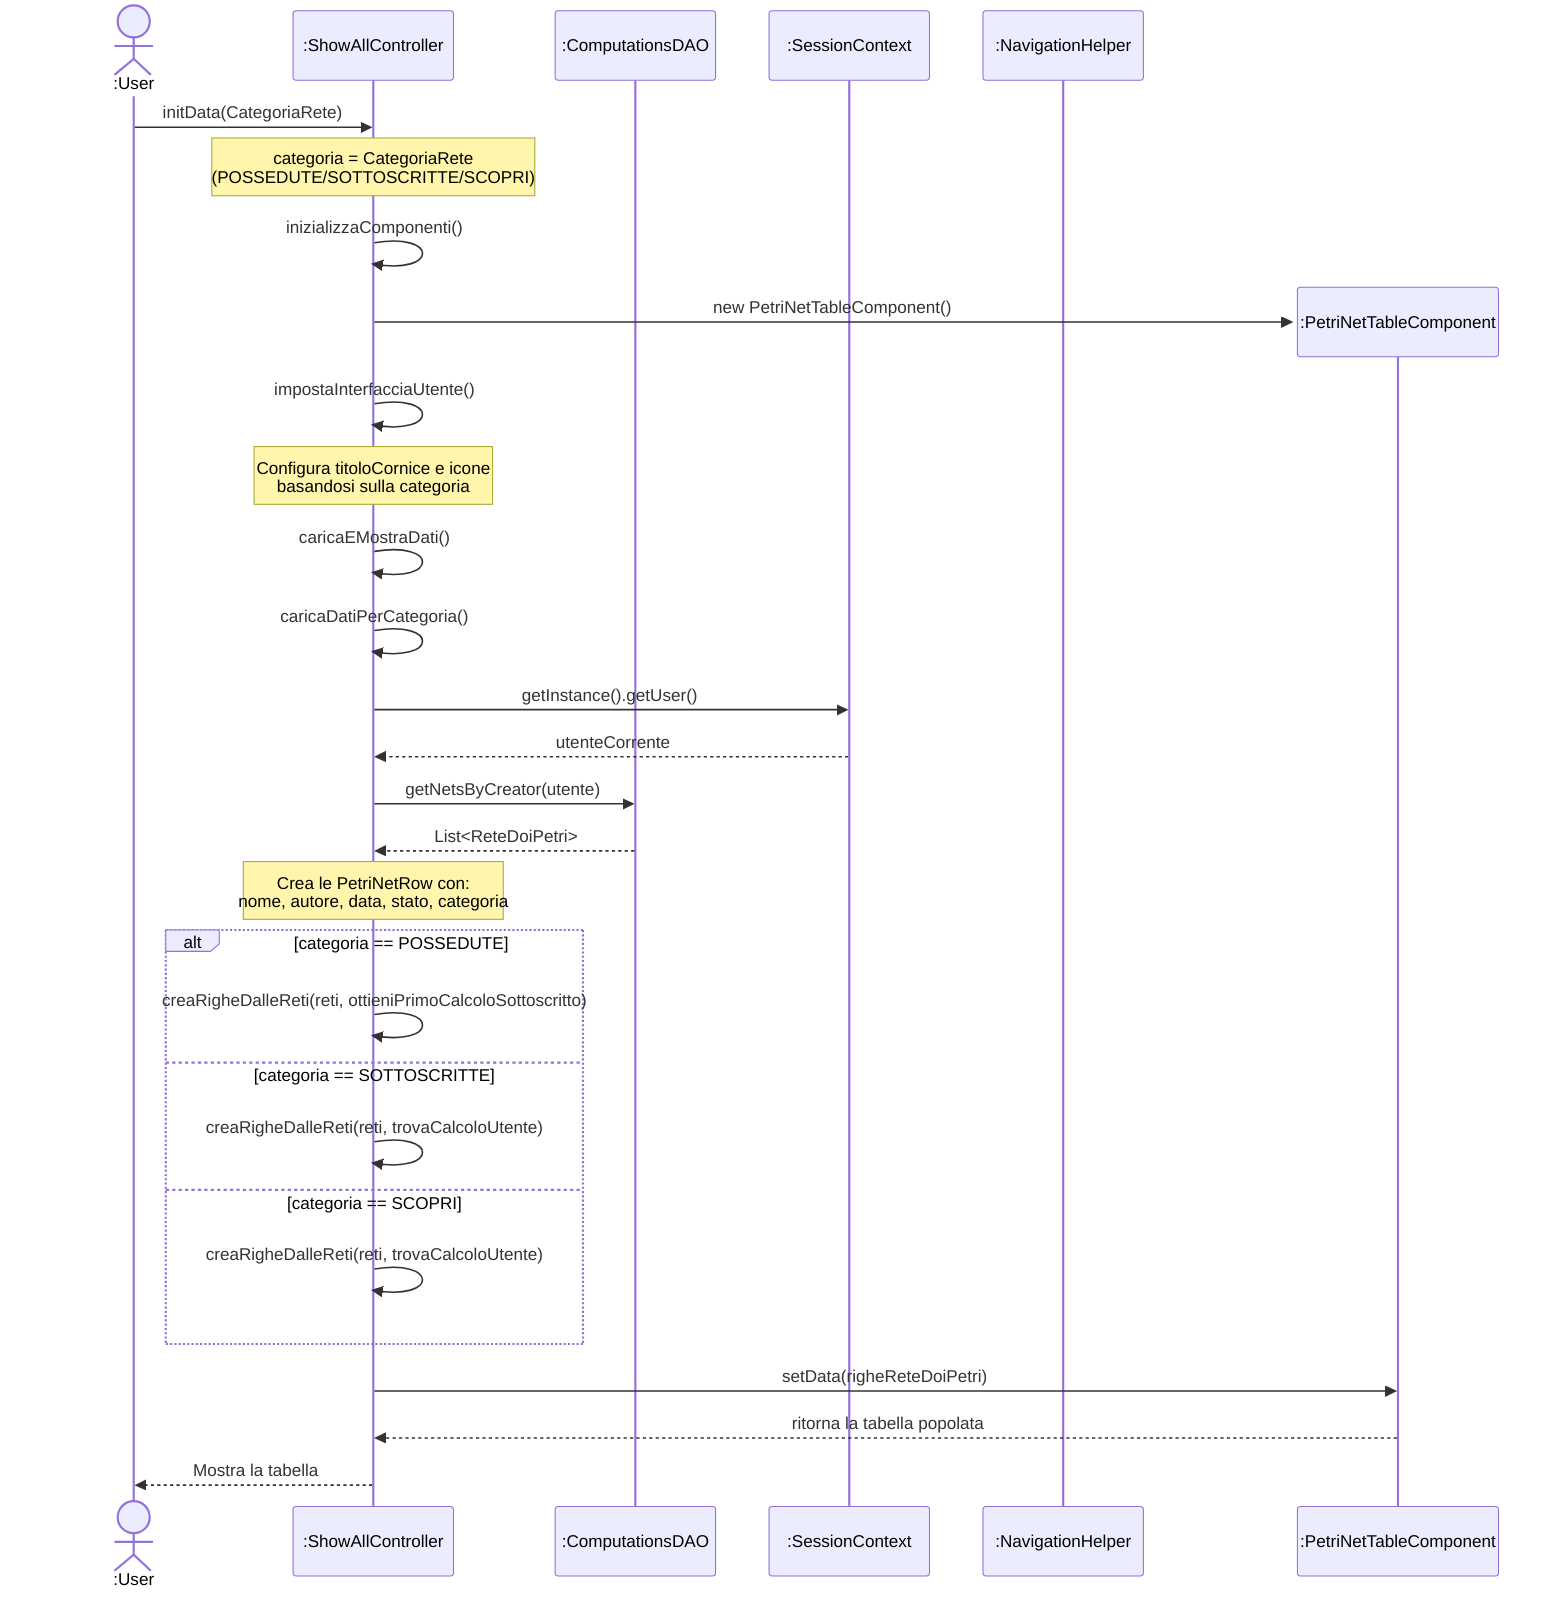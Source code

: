 sequenceDiagram
    actor Utente as :User
    participant ControllerMostraTutti as :ShowAllController
    participant DAO as :ComputationsDAO
    participant ContestoSessione as :SessionContext
    participant HelperNavigazione as :NavigationHelper

    Utente->>ControllerMostraTutti: initData(CategoriaRete)
    Note over ControllerMostraTutti: categoria = CategoriaRete<br/>(POSSEDUTE/SOTTOSCRITTE/SCOPRI)

    ControllerMostraTutti->>ControllerMostraTutti: inizializzaComponenti()
    create participant ComponenteTabellaReti as :PetriNetTableComponent
    ControllerMostraTutti->>ComponenteTabellaReti: new PetriNetTableComponent()


    ControllerMostraTutti->>ControllerMostraTutti: impostaInterfacciaUtente()
    Note over ControllerMostraTutti: Configura titoloCornice e icone<br/>basandosi sulla categoria

    ControllerMostraTutti->>ControllerMostraTutti: caricaEMostraDati()
    ControllerMostraTutti->>ControllerMostraTutti: caricaDatiPerCategoria()

    ControllerMostraTutti->>ContestoSessione: getInstance().getUser()
    ContestoSessione-->>ControllerMostraTutti: utenteCorrente
    ControllerMostraTutti->>DAO: getNetsByCreator(utente)
    DAO-->>ControllerMostraTutti: List<ReteDoiPetri>

    Note over ControllerMostraTutti: Crea le PetriNetRow con:<br/>nome, autore, data, stato, categoria
    alt categoria == POSSEDUTE
        ControllerMostraTutti->>ControllerMostraTutti: creaRigheDalleReti(reti, ottieniPrimoCalcoloSottoscritto)

    else categoria == SOTTOSCRITTE
        ControllerMostraTutti->>ControllerMostraTutti: creaRigheDalleReti(reti, trovaCalcoloUtente)

    else categoria == SCOPRI
        ControllerMostraTutti->>ControllerMostraTutti: creaRigheDalleReti(reti, trovaCalcoloUtente)
    end



    ControllerMostraTutti->>ComponenteTabellaReti: setData(righeReteDoiPetri)
    ComponenteTabellaReti-->>ControllerMostraTutti: ritorna la tabella popolata
    ControllerMostraTutti -->> Utente: Mostra la tabella